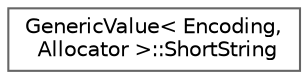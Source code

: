 digraph "Graphical Class Hierarchy"
{
 // LATEX_PDF_SIZE
  bgcolor="transparent";
  edge [fontname=Helvetica,fontsize=10,labelfontname=Helvetica,labelfontsize=10];
  node [fontname=Helvetica,fontsize=10,shape=box,height=0.2,width=0.4];
  rankdir="LR";
  Node0 [id="Node000000",label="GenericValue\< Encoding,\l Allocator \>::ShortString",height=0.2,width=0.4,color="grey40", fillcolor="white", style="filled",URL="$struct_generic_value_1_1_short_string.html",tooltip=" "];
}
